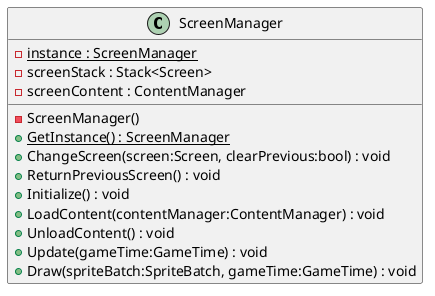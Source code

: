 @startuml
class ScreenManager {
    - {static} instance : ScreenManager
    - screenStack : Stack<Screen>
    - screenContent : ContentManager
    - ScreenManager()
    + {static} GetInstance() : ScreenManager
    + ChangeScreen(screen:Screen, clearPrevious:bool) : void
    + ReturnPreviousScreen() : void
    + Initialize() : void
    + LoadContent(contentManager:ContentManager) : void
    + UnloadContent() : void
    + Update(gameTime:GameTime) : void
    + Draw(spriteBatch:SpriteBatch, gameTime:GameTime) : void
}
@enduml
